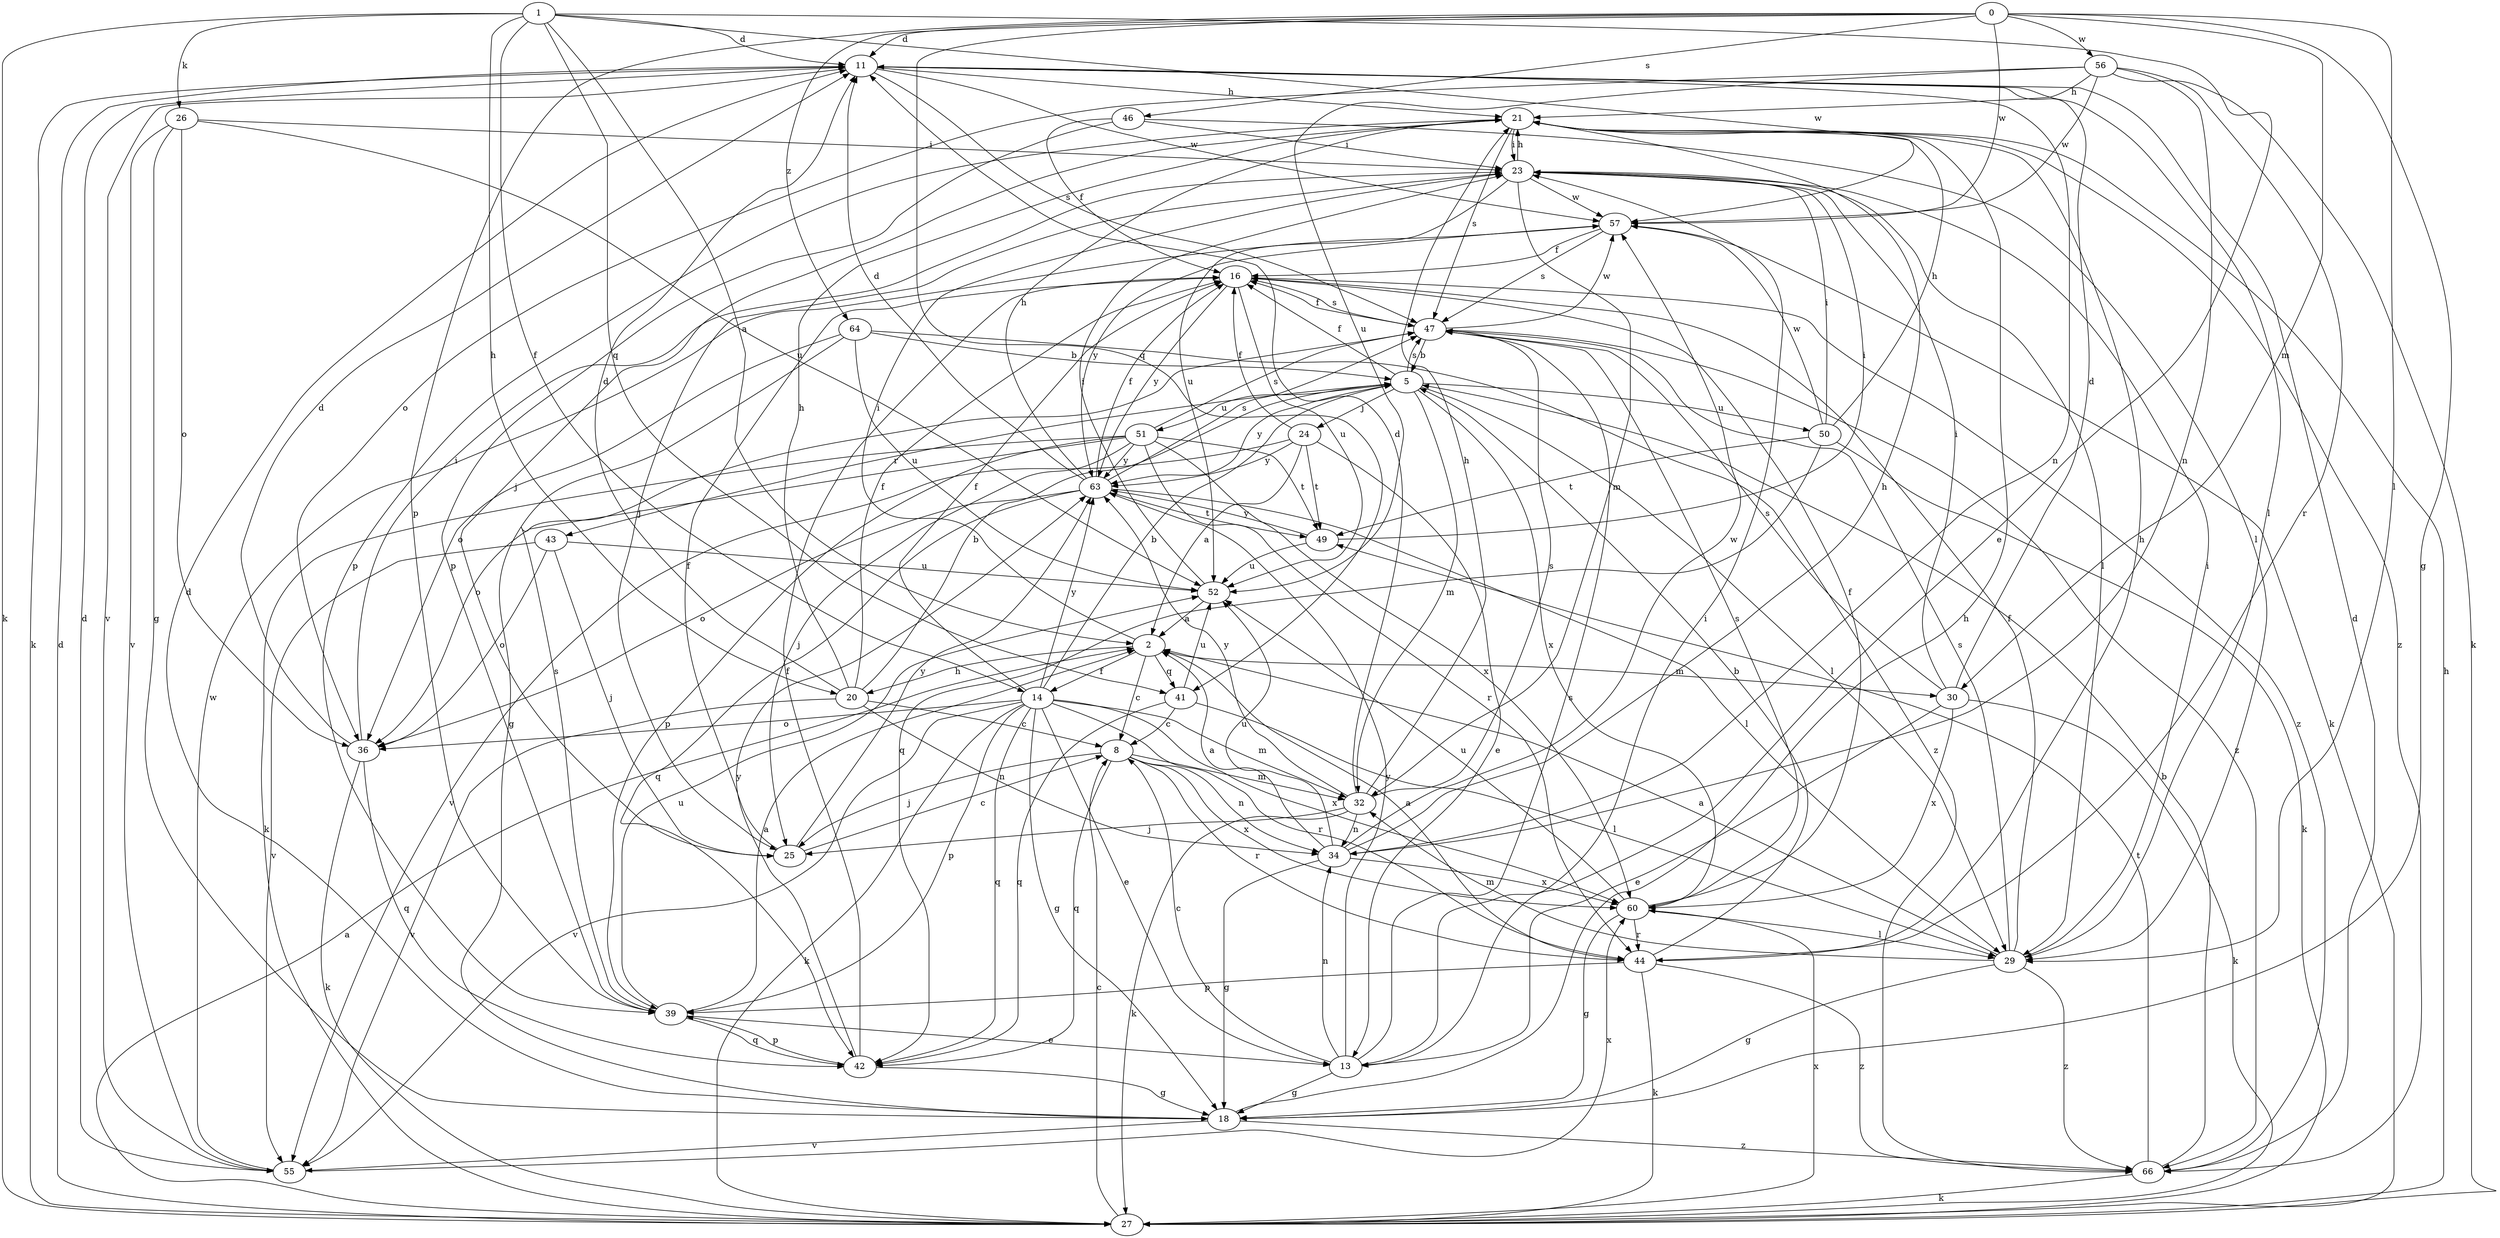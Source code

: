 strict digraph  {
0;
1;
2;
5;
8;
11;
13;
14;
16;
18;
20;
21;
23;
24;
25;
26;
27;
29;
30;
32;
34;
36;
39;
41;
42;
43;
44;
46;
47;
49;
50;
51;
52;
55;
56;
57;
60;
63;
64;
66;
0 -> 11  [label=d];
0 -> 18  [label=g];
0 -> 29  [label=l];
0 -> 30  [label=m];
0 -> 39  [label=p];
0 -> 41  [label=q];
0 -> 46  [label=s];
0 -> 56  [label=w];
0 -> 57  [label=w];
0 -> 64  [label=z];
1 -> 2  [label=a];
1 -> 11  [label=d];
1 -> 13  [label=e];
1 -> 14  [label=f];
1 -> 20  [label=h];
1 -> 26  [label=k];
1 -> 27  [label=k];
1 -> 41  [label=q];
1 -> 57  [label=w];
2 -> 8  [label=c];
2 -> 14  [label=f];
2 -> 20  [label=h];
2 -> 23  [label=i];
2 -> 30  [label=m];
2 -> 41  [label=q];
5 -> 16  [label=f];
5 -> 24  [label=j];
5 -> 29  [label=l];
5 -> 32  [label=m];
5 -> 43  [label=r];
5 -> 47  [label=s];
5 -> 50  [label=u];
5 -> 51  [label=u];
5 -> 60  [label=x];
5 -> 63  [label=y];
8 -> 25  [label=j];
8 -> 32  [label=m];
8 -> 34  [label=n];
8 -> 42  [label=q];
8 -> 44  [label=r];
8 -> 60  [label=x];
11 -> 21  [label=h];
11 -> 27  [label=k];
11 -> 29  [label=l];
11 -> 34  [label=n];
11 -> 47  [label=s];
11 -> 55  [label=v];
11 -> 57  [label=w];
13 -> 8  [label=c];
13 -> 18  [label=g];
13 -> 23  [label=i];
13 -> 34  [label=n];
13 -> 47  [label=s];
13 -> 63  [label=y];
14 -> 5  [label=b];
14 -> 13  [label=e];
14 -> 16  [label=f];
14 -> 18  [label=g];
14 -> 27  [label=k];
14 -> 32  [label=m];
14 -> 36  [label=o];
14 -> 39  [label=p];
14 -> 42  [label=q];
14 -> 44  [label=r];
14 -> 55  [label=v];
14 -> 60  [label=x];
14 -> 63  [label=y];
16 -> 47  [label=s];
16 -> 52  [label=u];
16 -> 63  [label=y];
16 -> 66  [label=z];
18 -> 11  [label=d];
18 -> 21  [label=h];
18 -> 55  [label=v];
18 -> 66  [label=z];
20 -> 5  [label=b];
20 -> 8  [label=c];
20 -> 11  [label=d];
20 -> 16  [label=f];
20 -> 21  [label=h];
20 -> 34  [label=n];
20 -> 55  [label=v];
21 -> 23  [label=i];
21 -> 25  [label=j];
21 -> 39  [label=p];
21 -> 47  [label=s];
21 -> 66  [label=z];
23 -> 21  [label=h];
23 -> 25  [label=j];
23 -> 29  [label=l];
23 -> 32  [label=m];
23 -> 52  [label=u];
23 -> 57  [label=w];
24 -> 2  [label=a];
24 -> 13  [label=e];
24 -> 16  [label=f];
24 -> 49  [label=t];
24 -> 55  [label=v];
24 -> 63  [label=y];
25 -> 8  [label=c];
25 -> 16  [label=f];
25 -> 63  [label=y];
26 -> 18  [label=g];
26 -> 23  [label=i];
26 -> 36  [label=o];
26 -> 52  [label=u];
26 -> 55  [label=v];
27 -> 2  [label=a];
27 -> 8  [label=c];
27 -> 11  [label=d];
27 -> 21  [label=h];
27 -> 60  [label=x];
29 -> 2  [label=a];
29 -> 16  [label=f];
29 -> 18  [label=g];
29 -> 23  [label=i];
29 -> 32  [label=m];
29 -> 47  [label=s];
29 -> 66  [label=z];
30 -> 11  [label=d];
30 -> 13  [label=e];
30 -> 23  [label=i];
30 -> 27  [label=k];
30 -> 47  [label=s];
30 -> 60  [label=x];
32 -> 11  [label=d];
32 -> 21  [label=h];
32 -> 25  [label=j];
32 -> 27  [label=k];
32 -> 34  [label=n];
32 -> 47  [label=s];
32 -> 63  [label=y];
34 -> 2  [label=a];
34 -> 18  [label=g];
34 -> 21  [label=h];
34 -> 52  [label=u];
34 -> 57  [label=w];
34 -> 60  [label=x];
36 -> 11  [label=d];
36 -> 23  [label=i];
36 -> 27  [label=k];
36 -> 42  [label=q];
39 -> 2  [label=a];
39 -> 13  [label=e];
39 -> 42  [label=q];
39 -> 47  [label=s];
39 -> 52  [label=u];
41 -> 8  [label=c];
41 -> 29  [label=l];
41 -> 42  [label=q];
41 -> 52  [label=u];
42 -> 16  [label=f];
42 -> 18  [label=g];
42 -> 39  [label=p];
42 -> 63  [label=y];
43 -> 25  [label=j];
43 -> 36  [label=o];
43 -> 52  [label=u];
43 -> 55  [label=v];
44 -> 2  [label=a];
44 -> 5  [label=b];
44 -> 21  [label=h];
44 -> 27  [label=k];
44 -> 39  [label=p];
44 -> 66  [label=z];
46 -> 16  [label=f];
46 -> 23  [label=i];
46 -> 29  [label=l];
46 -> 39  [label=p];
47 -> 5  [label=b];
47 -> 16  [label=f];
47 -> 57  [label=w];
47 -> 66  [label=z];
49 -> 23  [label=i];
49 -> 52  [label=u];
49 -> 63  [label=y];
50 -> 21  [label=h];
50 -> 23  [label=i];
50 -> 27  [label=k];
50 -> 42  [label=q];
50 -> 49  [label=t];
50 -> 57  [label=w];
51 -> 25  [label=j];
51 -> 27  [label=k];
51 -> 36  [label=o];
51 -> 39  [label=p];
51 -> 44  [label=r];
51 -> 47  [label=s];
51 -> 49  [label=t];
51 -> 60  [label=x];
51 -> 63  [label=y];
52 -> 2  [label=a];
52 -> 23  [label=i];
55 -> 11  [label=d];
55 -> 57  [label=w];
55 -> 60  [label=x];
56 -> 21  [label=h];
56 -> 27  [label=k];
56 -> 34  [label=n];
56 -> 36  [label=o];
56 -> 44  [label=r];
56 -> 52  [label=u];
56 -> 57  [label=w];
57 -> 16  [label=f];
57 -> 27  [label=k];
57 -> 47  [label=s];
57 -> 63  [label=y];
60 -> 16  [label=f];
60 -> 18  [label=g];
60 -> 29  [label=l];
60 -> 44  [label=r];
60 -> 47  [label=s];
60 -> 52  [label=u];
63 -> 11  [label=d];
63 -> 16  [label=f];
63 -> 21  [label=h];
63 -> 29  [label=l];
63 -> 36  [label=o];
63 -> 42  [label=q];
63 -> 47  [label=s];
63 -> 49  [label=t];
64 -> 5  [label=b];
64 -> 18  [label=g];
64 -> 36  [label=o];
64 -> 52  [label=u];
64 -> 66  [label=z];
66 -> 5  [label=b];
66 -> 11  [label=d];
66 -> 27  [label=k];
66 -> 49  [label=t];
}
